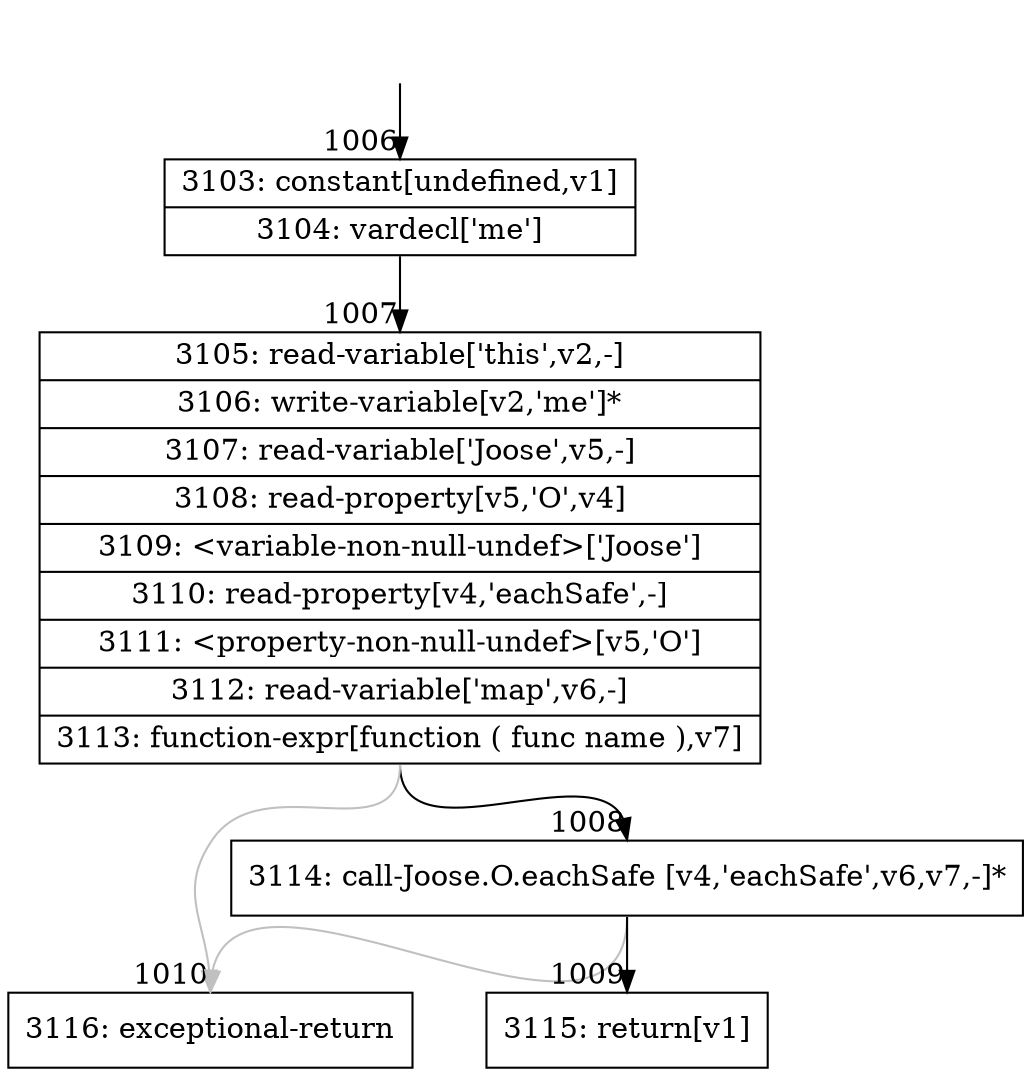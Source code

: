digraph {
rankdir="TD"
BB_entry118[shape=none,label=""];
BB_entry118 -> BB1006 [tailport=s, headport=n, headlabel="    1006"]
BB1006 [shape=record label="{3103: constant[undefined,v1]|3104: vardecl['me']}" ] 
BB1006 -> BB1007 [tailport=s, headport=n, headlabel="      1007"]
BB1007 [shape=record label="{3105: read-variable['this',v2,-]|3106: write-variable[v2,'me']*|3107: read-variable['Joose',v5,-]|3108: read-property[v5,'O',v4]|3109: \<variable-non-null-undef\>['Joose']|3110: read-property[v4,'eachSafe',-]|3111: \<property-non-null-undef\>[v5,'O']|3112: read-variable['map',v6,-]|3113: function-expr[function ( func name ),v7]}" ] 
BB1007 -> BB1008 [tailport=s, headport=n, headlabel="      1008"]
BB1007 -> BB1010 [tailport=s, headport=n, color=gray, headlabel="      1010"]
BB1008 [shape=record label="{3114: call-Joose.O.eachSafe [v4,'eachSafe',v6,v7,-]*}" ] 
BB1008 -> BB1009 [tailport=s, headport=n, headlabel="      1009"]
BB1008 -> BB1010 [tailport=s, headport=n, color=gray]
BB1009 [shape=record label="{3115: return[v1]}" ] 
BB1010 [shape=record label="{3116: exceptional-return}" ] 
//#$~ 1167
}
